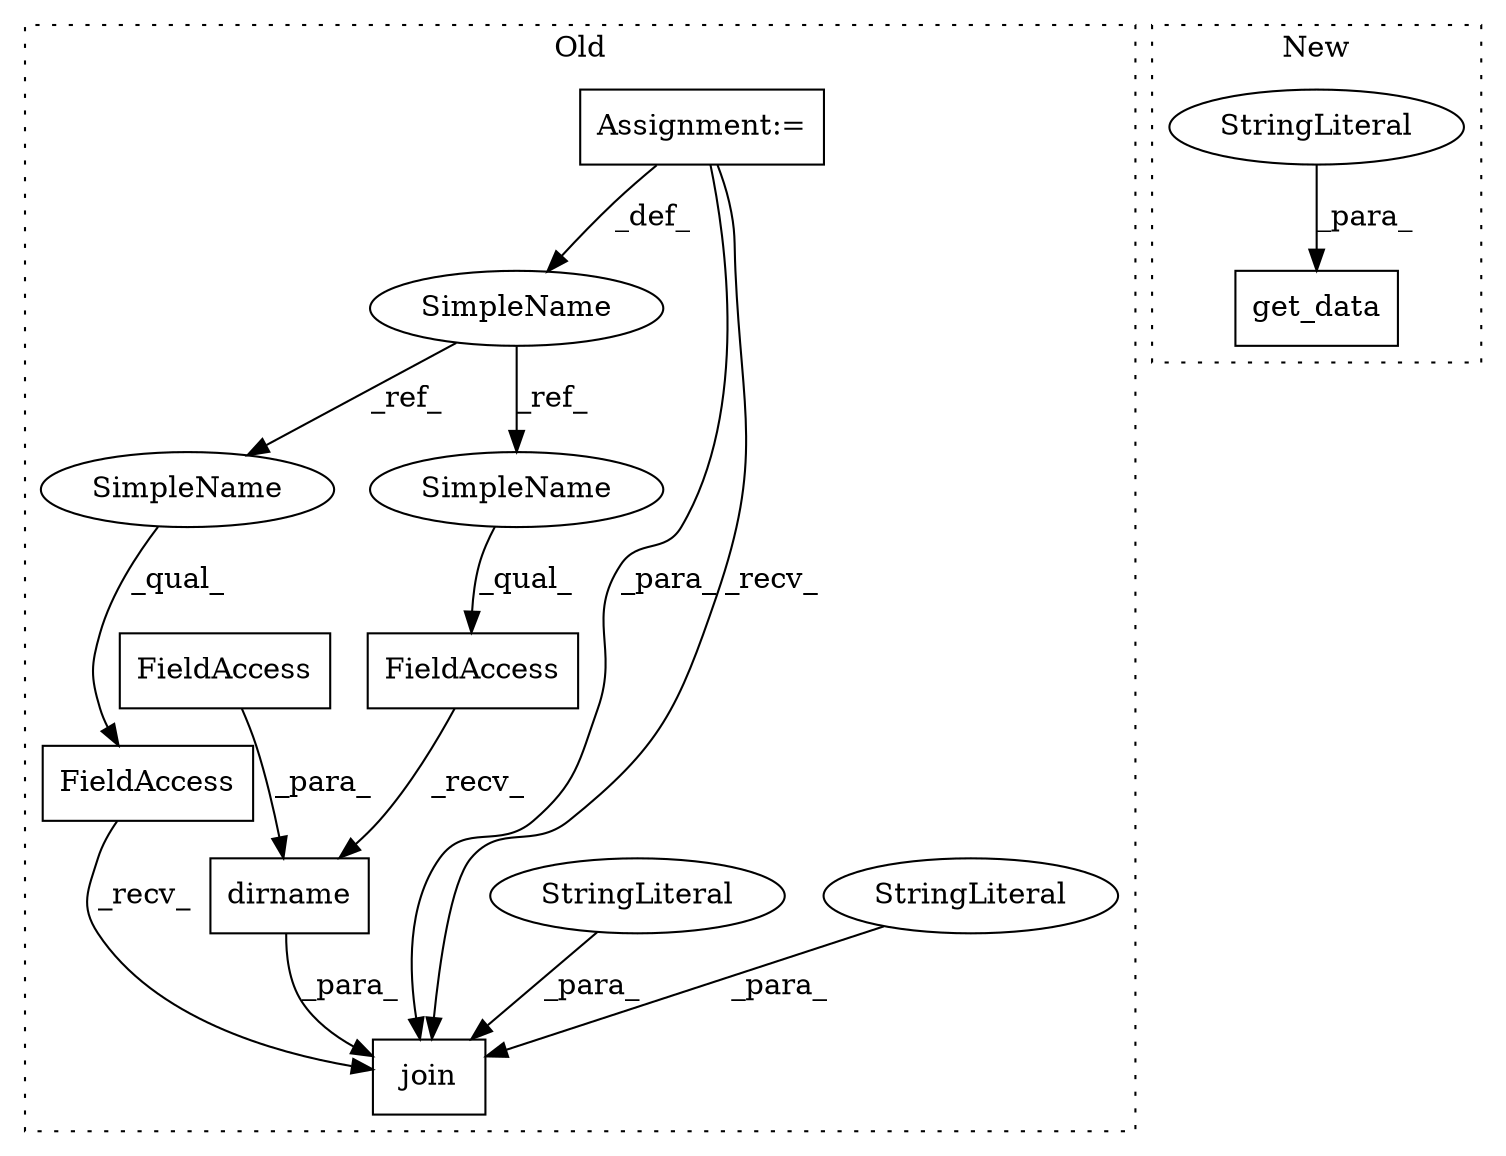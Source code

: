 digraph G {
subgraph cluster0 {
1 [label="dirname" a="32" s="2805,2821" l="8,1" shape="box"];
3 [label="FieldAccess" a="22" s="2813" l="8" shape="box"];
4 [label="FieldAccess" a="22" s="2797" l="7" shape="box"];
5 [label="SimpleName" a="42" s="2037" l="2" shape="ellipse"];
6 [label="FieldAccess" a="22" s="2784" l="7" shape="box"];
7 [label="join" a="32" s="2792,2847" l="5,1" shape="box"];
8 [label="StringLiteral" a="45" s="2830" l="17" shape="ellipse"];
9 [label="StringLiteral" a="45" s="2823" l="6" shape="ellipse"];
10 [label="Assignment:=" a="7" s="2037" l="2" shape="box"];
12 [label="SimpleName" a="42" s="2797" l="2" shape="ellipse"];
13 [label="SimpleName" a="42" s="2784" l="2" shape="ellipse"];
label = "Old";
style="dotted";
}
subgraph cluster1 {
2 [label="get_data" a="32" s="2837,2863" l="9,1" shape="box"];
11 [label="StringLiteral" a="45" s="2846" l="17" shape="ellipse"];
label = "New";
style="dotted";
}
1 -> 7 [label="_para_"];
3 -> 1 [label="_para_"];
4 -> 1 [label="_recv_"];
5 -> 12 [label="_ref_"];
5 -> 13 [label="_ref_"];
6 -> 7 [label="_recv_"];
8 -> 7 [label="_para_"];
9 -> 7 [label="_para_"];
10 -> 7 [label="_para_"];
10 -> 7 [label="_recv_"];
10 -> 5 [label="_def_"];
11 -> 2 [label="_para_"];
12 -> 4 [label="_qual_"];
13 -> 6 [label="_qual_"];
}